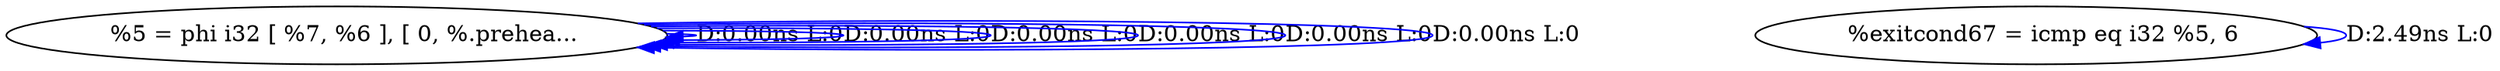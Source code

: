 digraph {
Node0x317be90[label="  %5 = phi i32 [ %7, %6 ], [ 0, %.prehea..."];
Node0x317be90 -> Node0x317be90[label="D:0.00ns L:0",color=blue];
Node0x317be90 -> Node0x317be90[label="D:0.00ns L:0",color=blue];
Node0x317be90 -> Node0x317be90[label="D:0.00ns L:0",color=blue];
Node0x317be90 -> Node0x317be90[label="D:0.00ns L:0",color=blue];
Node0x317be90 -> Node0x317be90[label="D:0.00ns L:0",color=blue];
Node0x317be90 -> Node0x317be90[label="D:0.00ns L:0",color=blue];
Node0x317bf70[label="  %exitcond67 = icmp eq i32 %5, 6"];
Node0x317bf70 -> Node0x317bf70[label="D:2.49ns L:0",color=blue];
}
